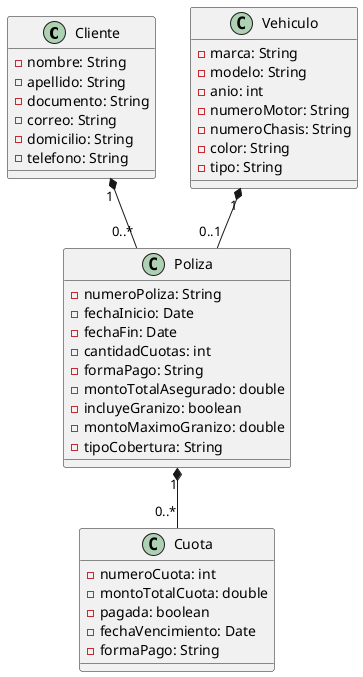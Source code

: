 @startuml
class Cliente {
  - nombre: String
  - apellido: String
  - documento: String
  - correo: String
  - domicilio: String
  - telefono: String
}
class Vehiculo {
  - marca: String
  - modelo: String
  - anio: int
  - numeroMotor: String
  - numeroChasis: String
  - color: String
  - tipo: String
}
class Poliza {
  - numeroPoliza: String
  - fechaInicio: Date
  - fechaFin: Date
  - cantidadCuotas: int
  - formaPago: String
  - montoTotalAsegurado: double
  - incluyeGranizo: boolean
  - montoMaximoGranizo: double
  - tipoCobertura: String
}
class Cuota {
  - numeroCuota: int
  - montoTotalCuota: double
  - pagada: boolean
  - fechaVencimiento: Date
  - formaPago: String
}

Cliente "1" *-- "0..*" Poliza
Vehiculo "1" *-- "0..1" Poliza
Poliza "1" *-- "0..*" Cuota

@enduml